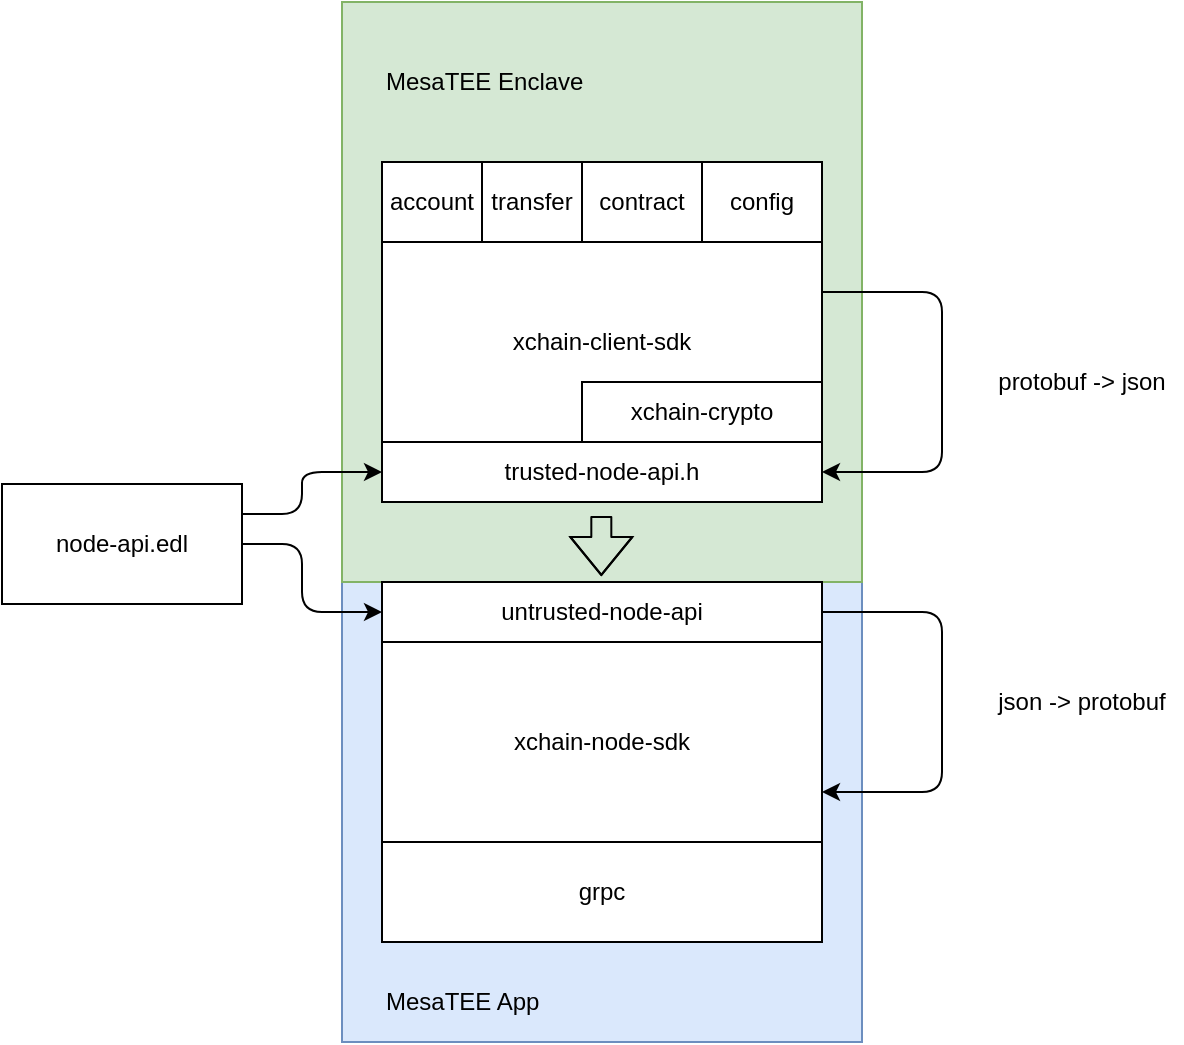 <mxfile version="13.0.3" type="device"><diagram id="_1ujF73HF1u9h_LQW-Nl" name="Page-1"><mxGraphModel dx="934" dy="588" grid="1" gridSize="10" guides="1" tooltips="1" connect="1" arrows="1" fold="1" page="1" pageScale="1" pageWidth="827" pageHeight="1169" math="0" shadow="0"><root><mxCell id="0"/><mxCell id="1" parent="0"/><mxCell id="K6Idz3aeHapxoqydPuCg-10" value="" style="rounded=0;whiteSpace=wrap;html=1;fillColor=#dae8fc;strokeColor=#6c8ebf;" vertex="1" parent="1"><mxGeometry x="180" y="320" width="260" height="230" as="geometry"/></mxCell><mxCell id="K6Idz3aeHapxoqydPuCg-7" value="" style="rounded=0;whiteSpace=wrap;html=1;fillColor=#d5e8d4;strokeColor=#82b366;" vertex="1" parent="1"><mxGeometry x="180" y="30" width="260" height="290" as="geometry"/></mxCell><mxCell id="K6Idz3aeHapxoqydPuCg-1" value="xchain-client-sdk" style="rounded=0;whiteSpace=wrap;html=1;" vertex="1" parent="1"><mxGeometry x="200" y="150" width="220" height="100" as="geometry"/></mxCell><mxCell id="K6Idz3aeHapxoqydPuCg-2" value="xchain-crypto" style="rounded=0;whiteSpace=wrap;html=1;" vertex="1" parent="1"><mxGeometry x="300" y="220" width="120" height="30" as="geometry"/></mxCell><mxCell id="K6Idz3aeHapxoqydPuCg-3" value="xchain-node-sdk" style="rounded=0;whiteSpace=wrap;html=1;" vertex="1" parent="1"><mxGeometry x="200" y="350" width="220" height="100" as="geometry"/></mxCell><mxCell id="K6Idz3aeHapxoqydPuCg-5" value="trusted-node-api.h" style="rounded=0;whiteSpace=wrap;html=1;" vertex="1" parent="1"><mxGeometry x="200" y="250" width="220" height="30" as="geometry"/></mxCell><mxCell id="K6Idz3aeHapxoqydPuCg-6" value="untrusted-node-api" style="rounded=0;whiteSpace=wrap;html=1;" vertex="1" parent="1"><mxGeometry x="200" y="320" width="220" height="30" as="geometry"/></mxCell><mxCell id="K6Idz3aeHapxoqydPuCg-9" value="MesaTEE Enclave&amp;nbsp;" style="text;html=1;strokeColor=none;fillColor=none;align=left;verticalAlign=middle;whiteSpace=wrap;rounded=0;" vertex="1" parent="1"><mxGeometry x="200" y="60" width="130" height="20" as="geometry"/></mxCell><mxCell id="K6Idz3aeHapxoqydPuCg-11" value="" style="shape=flexArrow;endArrow=classic;html=1;" edge="1" parent="1"><mxGeometry width="50" height="50" relative="1" as="geometry"><mxPoint x="309.66" y="287" as="sourcePoint"/><mxPoint x="309.66" y="317" as="targetPoint"/><Array as="points"><mxPoint x="309.66" y="297"/></Array></mxGeometry></mxCell><mxCell id="K6Idz3aeHapxoqydPuCg-12" value="grpc" style="rounded=0;whiteSpace=wrap;html=1;" vertex="1" parent="1"><mxGeometry x="200" y="450" width="220" height="50" as="geometry"/></mxCell><mxCell id="K6Idz3aeHapxoqydPuCg-13" value="MesaTEE App&amp;nbsp;" style="text;html=1;strokeColor=none;fillColor=none;align=left;verticalAlign=middle;whiteSpace=wrap;rounded=0;" vertex="1" parent="1"><mxGeometry x="200" y="520" width="130" height="20" as="geometry"/></mxCell><mxCell id="K6Idz3aeHapxoqydPuCg-14" value="node-api.edl" style="rounded=0;whiteSpace=wrap;html=1;" vertex="1" parent="1"><mxGeometry x="10" y="271" width="120" height="60" as="geometry"/></mxCell><mxCell id="K6Idz3aeHapxoqydPuCg-15" value="" style="endArrow=classic;html=1;exitX=1;exitY=0.25;exitDx=0;exitDy=0;entryX=0;entryY=0.5;entryDx=0;entryDy=0;edgeStyle=elbowEdgeStyle;" edge="1" parent="1" source="K6Idz3aeHapxoqydPuCg-14" target="K6Idz3aeHapxoqydPuCg-5"><mxGeometry width="50" height="50" relative="1" as="geometry"><mxPoint x="450" y="340" as="sourcePoint"/><mxPoint x="500" y="290" as="targetPoint"/><Array as="points"><mxPoint x="160" y="280"/></Array></mxGeometry></mxCell><mxCell id="K6Idz3aeHapxoqydPuCg-16" value="" style="endArrow=classic;html=1;exitX=1;exitY=0.5;exitDx=0;exitDy=0;entryX=0;entryY=0.5;entryDx=0;entryDy=0;edgeStyle=elbowEdgeStyle;" edge="1" parent="1" source="K6Idz3aeHapxoqydPuCg-14" target="K6Idz3aeHapxoqydPuCg-6"><mxGeometry width="50" height="50" relative="1" as="geometry"><mxPoint x="360" y="340" as="sourcePoint"/><mxPoint x="410" y="290" as="targetPoint"/><Array as="points"><mxPoint x="160" y="320"/></Array></mxGeometry></mxCell><mxCell id="K6Idz3aeHapxoqydPuCg-18" value="account" style="rounded=0;whiteSpace=wrap;html=1;" vertex="1" parent="1"><mxGeometry x="200" y="110" width="50" height="40" as="geometry"/></mxCell><mxCell id="K6Idz3aeHapxoqydPuCg-19" value="transfer" style="rounded=0;whiteSpace=wrap;html=1;" vertex="1" parent="1"><mxGeometry x="250" y="110" width="50" height="40" as="geometry"/></mxCell><mxCell id="K6Idz3aeHapxoqydPuCg-20" value="contract" style="rounded=0;whiteSpace=wrap;html=1;" vertex="1" parent="1"><mxGeometry x="300" y="110" width="60" height="40" as="geometry"/></mxCell><mxCell id="K6Idz3aeHapxoqydPuCg-21" value="config" style="rounded=0;whiteSpace=wrap;html=1;" vertex="1" parent="1"><mxGeometry x="360" y="110" width="60" height="40" as="geometry"/></mxCell><mxCell id="K6Idz3aeHapxoqydPuCg-22" value="" style="endArrow=classic;html=1;exitX=1;exitY=0.25;exitDx=0;exitDy=0;entryX=1;entryY=0.5;entryDx=0;entryDy=0;edgeStyle=elbowEdgeStyle;" edge="1" parent="1" source="K6Idz3aeHapxoqydPuCg-1" target="K6Idz3aeHapxoqydPuCg-5"><mxGeometry width="50" height="50" relative="1" as="geometry"><mxPoint x="360" y="340" as="sourcePoint"/><mxPoint x="410" y="290" as="targetPoint"/><Array as="points"><mxPoint x="480" y="220"/></Array></mxGeometry></mxCell><mxCell id="K6Idz3aeHapxoqydPuCg-25" value="protobuf -&amp;gt; json" style="text;html=1;strokeColor=none;fillColor=none;align=center;verticalAlign=middle;whiteSpace=wrap;rounded=0;" vertex="1" parent="1"><mxGeometry x="500" y="210" width="100" height="20" as="geometry"/></mxCell><mxCell id="K6Idz3aeHapxoqydPuCg-26" value="" style="endArrow=classic;html=1;exitX=1;exitY=0.5;exitDx=0;exitDy=0;entryX=1;entryY=0.75;entryDx=0;entryDy=0;edgeStyle=elbowEdgeStyle;" edge="1" parent="1" source="K6Idz3aeHapxoqydPuCg-6" target="K6Idz3aeHapxoqydPuCg-3"><mxGeometry width="50" height="50" relative="1" as="geometry"><mxPoint x="480" y="390" as="sourcePoint"/><mxPoint x="530" y="340" as="targetPoint"/><Array as="points"><mxPoint x="480" y="380"/></Array></mxGeometry></mxCell><mxCell id="K6Idz3aeHapxoqydPuCg-27" value="json -&amp;gt; protobuf" style="text;html=1;strokeColor=none;fillColor=none;align=center;verticalAlign=middle;whiteSpace=wrap;rounded=0;" vertex="1" parent="1"><mxGeometry x="500" y="370" width="100" height="20" as="geometry"/></mxCell></root></mxGraphModel></diagram></mxfile>